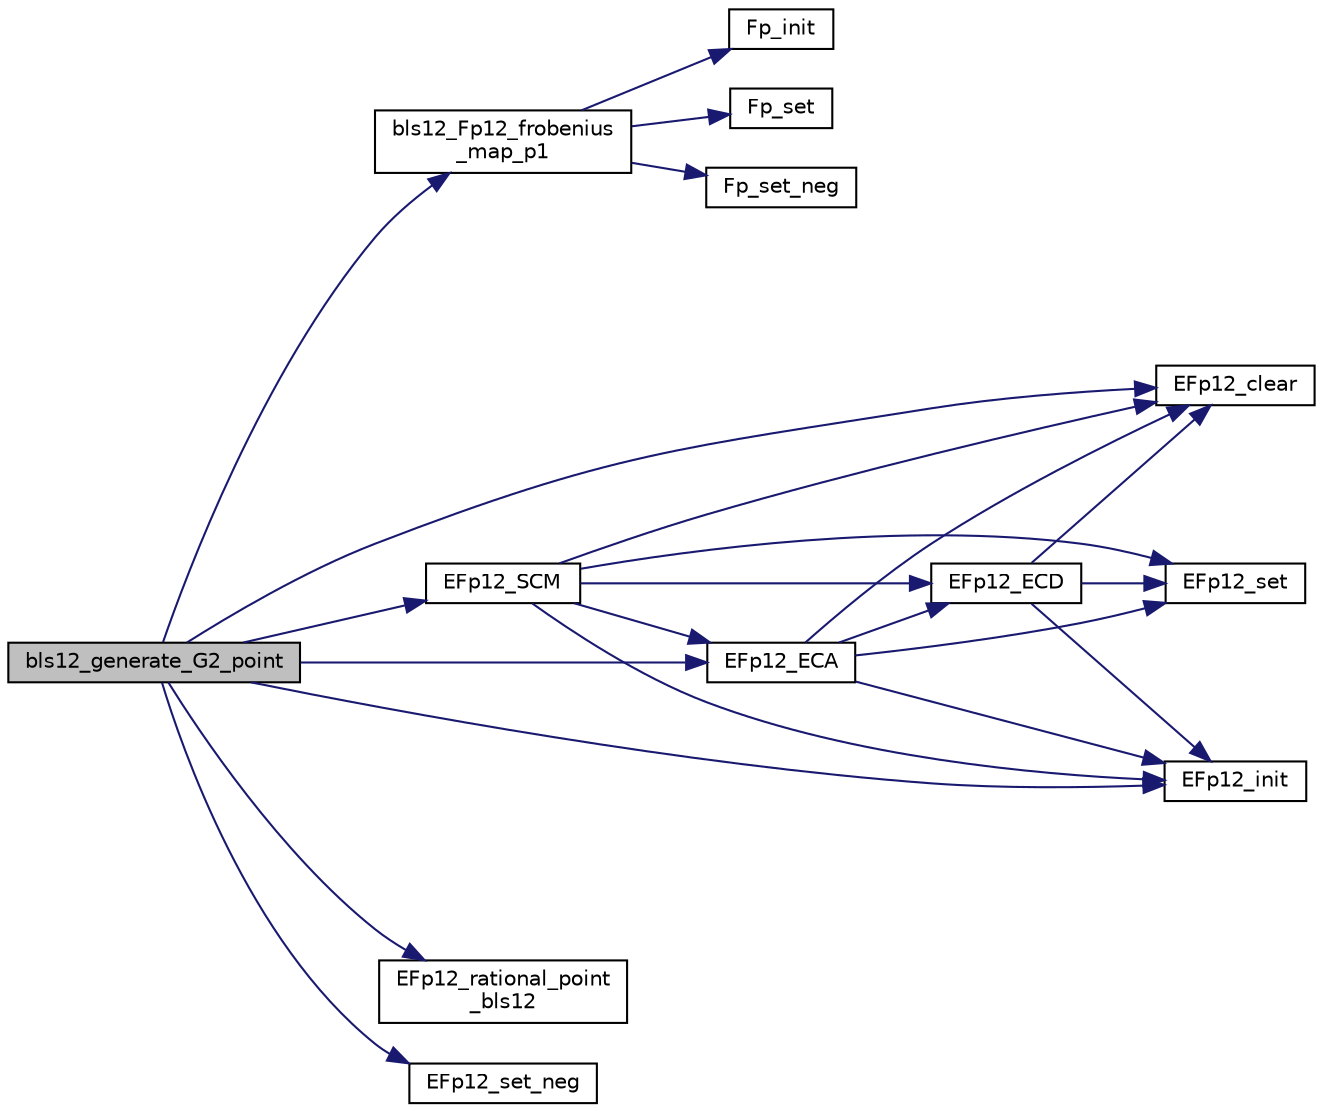 digraph "bls12_generate_G2_point"
{
  edge [fontname="Helvetica",fontsize="10",labelfontname="Helvetica",labelfontsize="10"];
  node [fontname="Helvetica",fontsize="10",shape=record];
  rankdir="LR";
  Node26 [label="bls12_generate_G2_point",height=0.2,width=0.4,color="black", fillcolor="grey75", style="filled", fontcolor="black"];
  Node26 -> Node27 [color="midnightblue",fontsize="10",style="solid",fontname="Helvetica"];
  Node27 [label="bls12_Fp12_frobenius\l_map_p1",height=0.2,width=0.4,color="black", fillcolor="white", style="filled",URL="$bls12__frobenius_8h.html#a22e66a8db607710f331457d0a42b52a6"];
  Node27 -> Node28 [color="midnightblue",fontsize="10",style="solid",fontname="Helvetica"];
  Node28 [label="Fp_init",height=0.2,width=0.4,color="black", fillcolor="white", style="filled",URL="$bn__fp_8h.html#af102c589736284034064b7c2283000cb"];
  Node27 -> Node29 [color="midnightblue",fontsize="10",style="solid",fontname="Helvetica"];
  Node29 [label="Fp_set",height=0.2,width=0.4,color="black", fillcolor="white", style="filled",URL="$bn__fp_8h.html#ab986f83b75086cf6c3f40105c5ae23b8"];
  Node27 -> Node30 [color="midnightblue",fontsize="10",style="solid",fontname="Helvetica"];
  Node30 [label="Fp_set_neg",height=0.2,width=0.4,color="black", fillcolor="white", style="filled",URL="$bn__fp_8h.html#ab8ccba7d599eda4d0cd9e34b09fe38e6"];
  Node26 -> Node31 [color="midnightblue",fontsize="10",style="solid",fontname="Helvetica"];
  Node31 [label="EFp12_clear",height=0.2,width=0.4,color="black", fillcolor="white", style="filled",URL="$bn__efp12_8h.html#af82bf012407b635d6e636d5323cd5da8"];
  Node26 -> Node32 [color="midnightblue",fontsize="10",style="solid",fontname="Helvetica"];
  Node32 [label="EFp12_ECA",height=0.2,width=0.4,color="black", fillcolor="white", style="filled",URL="$bn__efp12_8h.html#aa9cc7485b8fda733e5d194e0b658afe4"];
  Node32 -> Node33 [color="midnightblue",fontsize="10",style="solid",fontname="Helvetica"];
  Node33 [label="EFp12_set",height=0.2,width=0.4,color="black", fillcolor="white", style="filled",URL="$bn__efp12_8h.html#add6e88c55e9b0107afabd8ff793545da"];
  Node32 -> Node34 [color="midnightblue",fontsize="10",style="solid",fontname="Helvetica"];
  Node34 [label="EFp12_ECD",height=0.2,width=0.4,color="black", fillcolor="white", style="filled",URL="$bn__efp12_8h.html#a47a2b437c57858628f6571fa74eaf8a9"];
  Node34 -> Node35 [color="midnightblue",fontsize="10",style="solid",fontname="Helvetica"];
  Node35 [label="EFp12_init",height=0.2,width=0.4,color="black", fillcolor="white", style="filled",URL="$bn__efp12_8h.html#a1cef63517b0aaf7a3c4c3f0b030d00aa"];
  Node34 -> Node33 [color="midnightblue",fontsize="10",style="solid",fontname="Helvetica"];
  Node34 -> Node31 [color="midnightblue",fontsize="10",style="solid",fontname="Helvetica"];
  Node32 -> Node35 [color="midnightblue",fontsize="10",style="solid",fontname="Helvetica"];
  Node32 -> Node31 [color="midnightblue",fontsize="10",style="solid",fontname="Helvetica"];
  Node26 -> Node35 [color="midnightblue",fontsize="10",style="solid",fontname="Helvetica"];
  Node26 -> Node36 [color="midnightblue",fontsize="10",style="solid",fontname="Helvetica"];
  Node36 [label="EFp12_rational_point\l_bls12",height=0.2,width=0.4,color="black", fillcolor="white", style="filled",URL="$bn__efp12_8h.html#abcb5db21f94f92eb107a8f3a44219798"];
  Node26 -> Node37 [color="midnightblue",fontsize="10",style="solid",fontname="Helvetica"];
  Node37 [label="EFp12_SCM",height=0.2,width=0.4,color="black", fillcolor="white", style="filled",URL="$bn__efp12_8h.html#a525c20258f15285298ddf9ef3d334a67"];
  Node37 -> Node33 [color="midnightblue",fontsize="10",style="solid",fontname="Helvetica"];
  Node37 -> Node35 [color="midnightblue",fontsize="10",style="solid",fontname="Helvetica"];
  Node37 -> Node34 [color="midnightblue",fontsize="10",style="solid",fontname="Helvetica"];
  Node37 -> Node32 [color="midnightblue",fontsize="10",style="solid",fontname="Helvetica"];
  Node37 -> Node31 [color="midnightblue",fontsize="10",style="solid",fontname="Helvetica"];
  Node26 -> Node38 [color="midnightblue",fontsize="10",style="solid",fontname="Helvetica"];
  Node38 [label="EFp12_set_neg",height=0.2,width=0.4,color="black", fillcolor="white", style="filled",URL="$bn__efp12_8h.html#a54993609dbef771a15951f007d77f4ac"];
}
